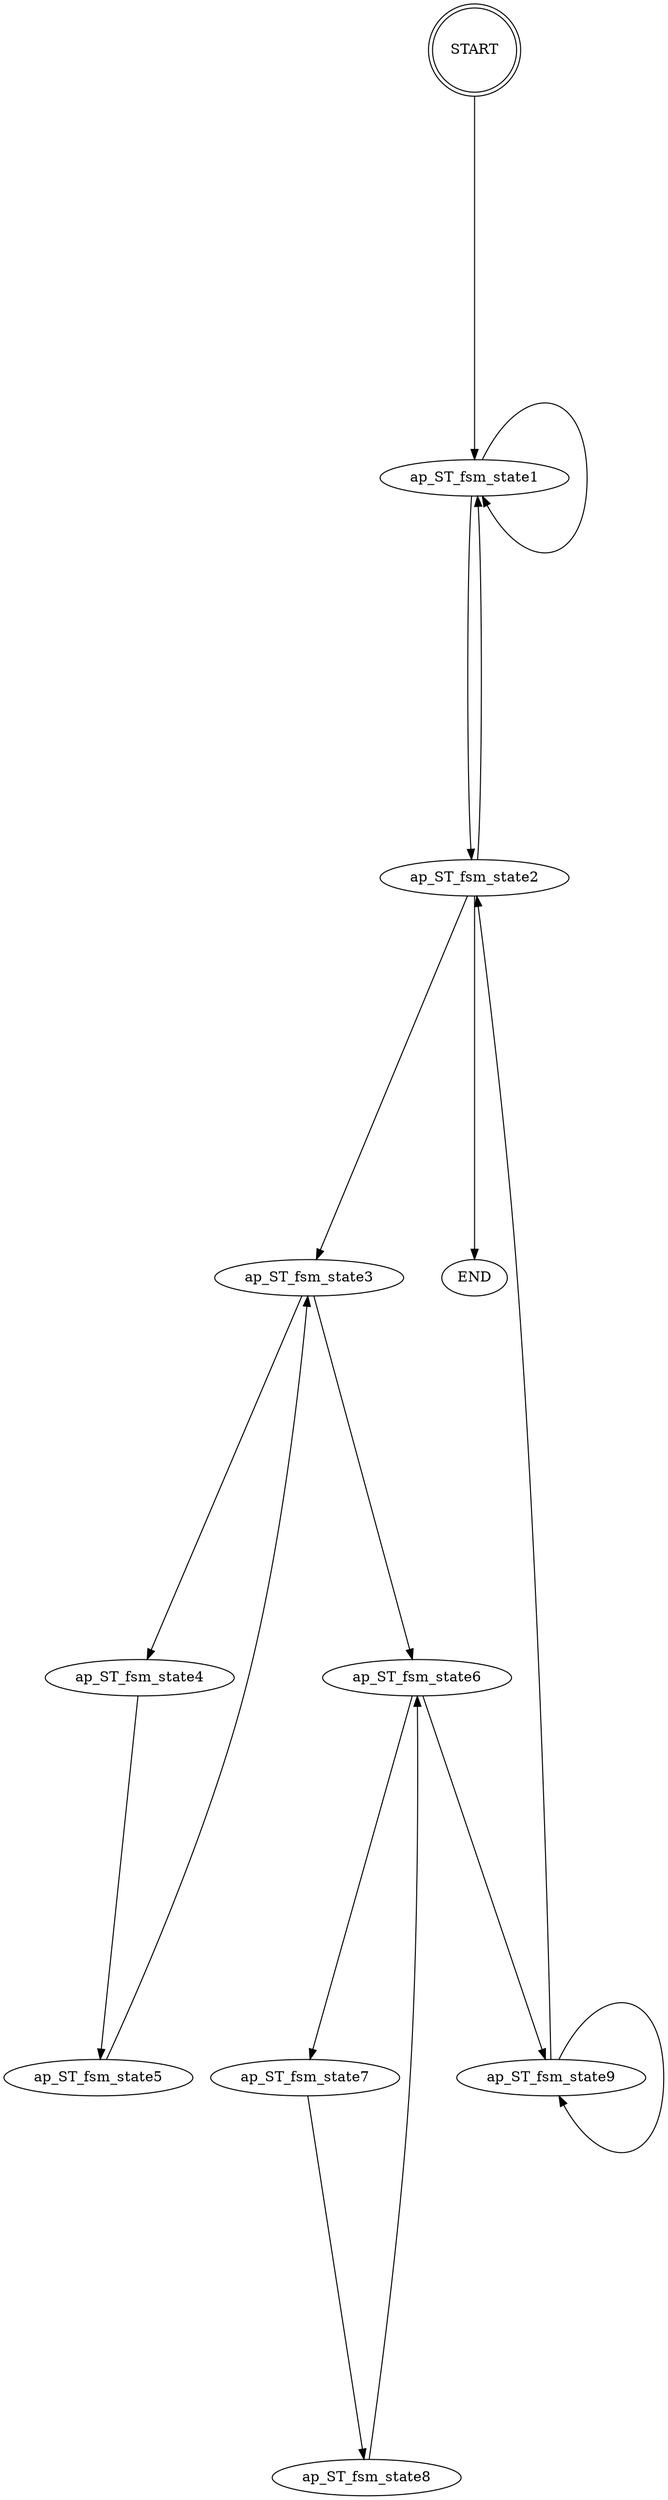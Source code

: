 digraph "" {
 graph [ranksep=5.0];
edge [color=black,
len=2.0
];
START    [shape=doublecircle];
START -> ap_ST_fsm_state1;
ap_ST_fsm_state1 -> ap_ST_fsm_state2;
ap_ST_fsm_state1 -> ap_ST_fsm_state1;
ap_ST_fsm_state2 -> ap_ST_fsm_state1;
ap_ST_fsm_state2 -> ap_ST_fsm_state3;
ap_ST_fsm_state2 -> END;
ap_ST_fsm_state3 -> ap_ST_fsm_state6;
ap_ST_fsm_state3 -> ap_ST_fsm_state4;
ap_ST_fsm_state4 -> ap_ST_fsm_state5;
ap_ST_fsm_state5 -> ap_ST_fsm_state3;
ap_ST_fsm_state6 -> ap_ST_fsm_state9;
ap_ST_fsm_state6 -> ap_ST_fsm_state7;
ap_ST_fsm_state7 -> ap_ST_fsm_state8;
ap_ST_fsm_state8 -> ap_ST_fsm_state6;
ap_ST_fsm_state9 -> ap_ST_fsm_state2;
ap_ST_fsm_state9 -> ap_ST_fsm_state9;
}
